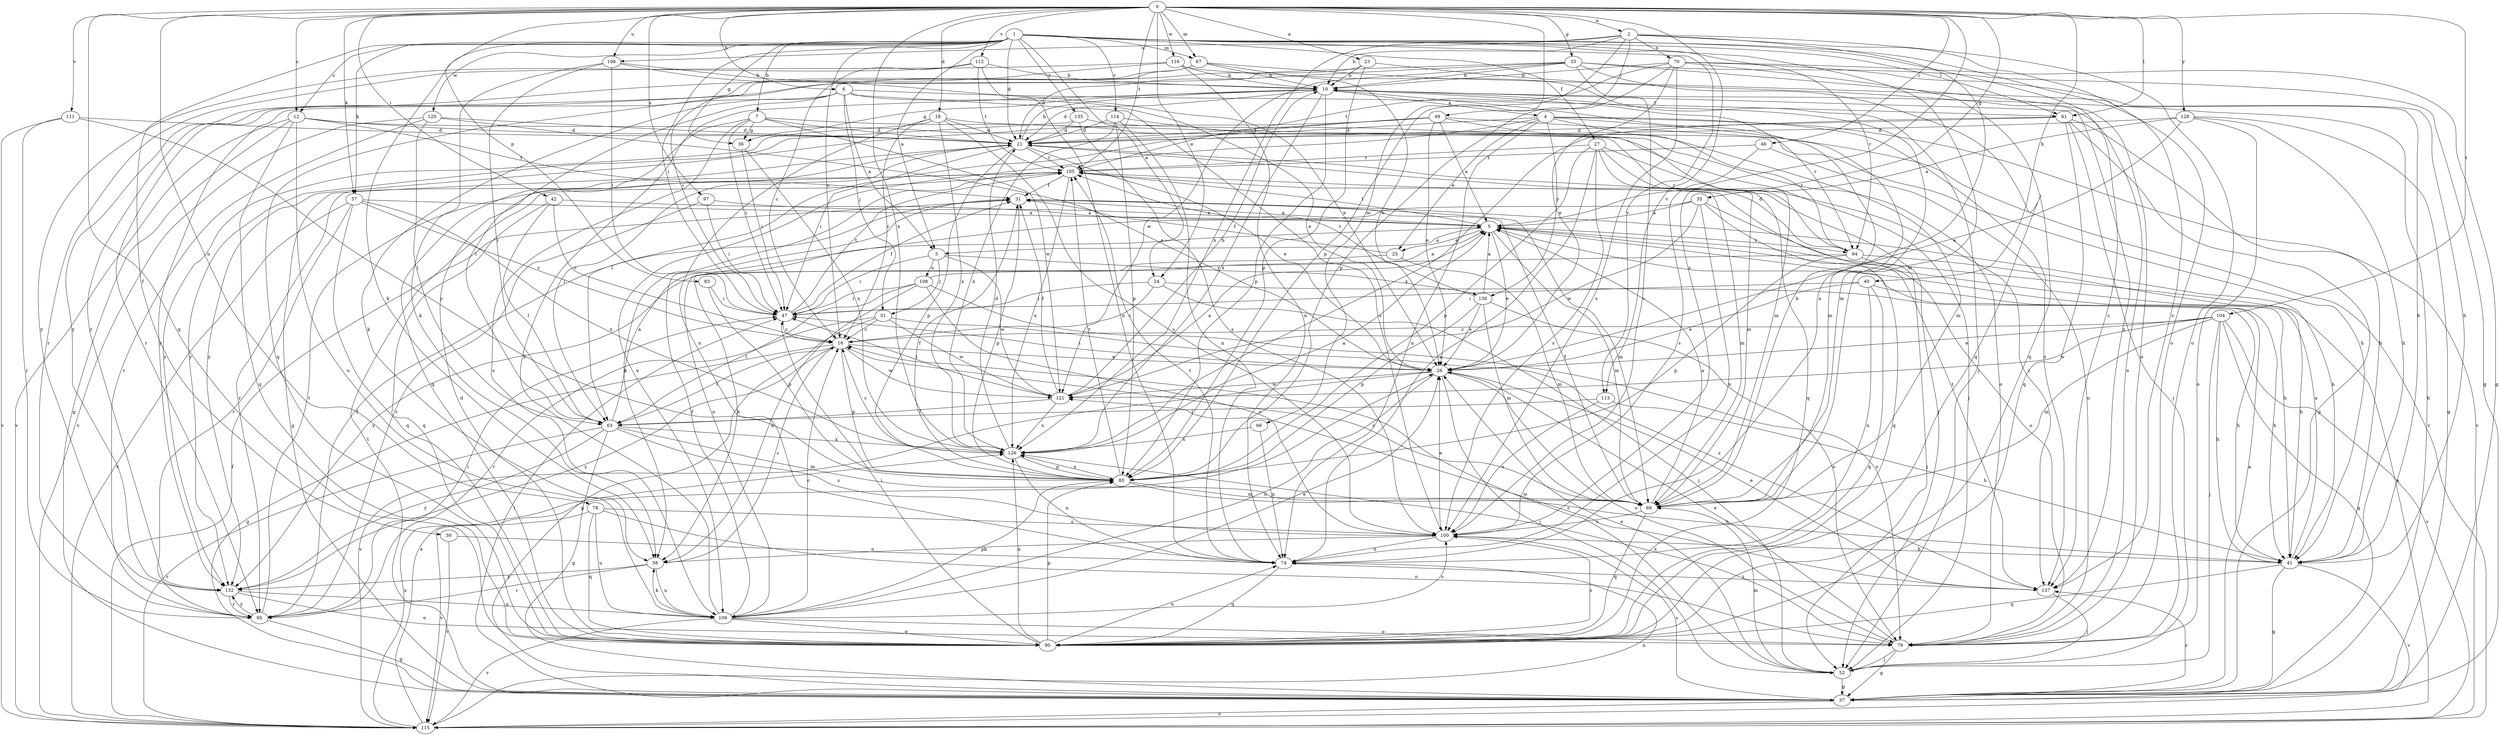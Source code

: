 strict digraph  {
0;
1;
2;
3;
4;
5;
6;
7;
10;
12;
16;
18;
21;
23;
24;
25;
26;
27;
30;
31;
33;
35;
36;
37;
40;
41;
42;
46;
47;
49;
51;
52;
57;
58;
61;
63;
66;
67;
69;
70;
74;
78;
79;
83;
85;
90;
94;
95;
97;
100;
104;
105;
106;
108;
109;
111;
112;
113;
114;
115;
116;
120;
121;
126;
128;
130;
132;
135;
137;
0 -> 2  [label=a];
0 -> 6  [label=b];
0 -> 12  [label=c];
0 -> 18  [label=d];
0 -> 23  [label=e];
0 -> 24  [label=e];
0 -> 33  [label=g];
0 -> 35  [label=g];
0 -> 40  [label=h];
0 -> 42  [label=i];
0 -> 46  [label=i];
0 -> 57  [label=k];
0 -> 61  [label=l];
0 -> 66  [label=m];
0 -> 67  [label=m];
0 -> 78  [label=o];
0 -> 83  [label=p];
0 -> 90  [label=q];
0 -> 97  [label=s];
0 -> 100  [label=s];
0 -> 104  [label=t];
0 -> 105  [label=t];
0 -> 106  [label=u];
0 -> 111  [label=v];
0 -> 112  [label=v];
0 -> 113  [label=v];
0 -> 116  [label=w];
0 -> 126  [label=x];
0 -> 128  [label=y];
1 -> 3  [label=a];
1 -> 7  [label=b];
1 -> 12  [label=c];
1 -> 16  [label=c];
1 -> 21  [label=d];
1 -> 24  [label=e];
1 -> 27  [label=f];
1 -> 30  [label=f];
1 -> 36  [label=g];
1 -> 47  [label=i];
1 -> 57  [label=k];
1 -> 58  [label=k];
1 -> 61  [label=l];
1 -> 67  [label=m];
1 -> 69  [label=m];
1 -> 79  [label=o];
1 -> 94  [label=r];
1 -> 113  [label=v];
1 -> 114  [label=v];
1 -> 120  [label=w];
1 -> 135  [label=z];
1 -> 137  [label=z];
2 -> 10  [label=b];
2 -> 49  [label=j];
2 -> 70  [label=n];
2 -> 74  [label=n];
2 -> 79  [label=o];
2 -> 85  [label=p];
2 -> 106  [label=u];
2 -> 126  [label=x];
2 -> 137  [label=z];
3 -> 47  [label=i];
3 -> 51  [label=j];
3 -> 108  [label=u];
3 -> 121  [label=w];
3 -> 130  [label=y];
4 -> 21  [label=d];
4 -> 25  [label=e];
4 -> 69  [label=m];
4 -> 74  [label=n];
4 -> 94  [label=r];
4 -> 109  [label=u];
4 -> 115  [label=v];
4 -> 130  [label=y];
4 -> 137  [label=z];
5 -> 3  [label=a];
5 -> 25  [label=e];
5 -> 26  [label=e];
5 -> 41  [label=h];
5 -> 69  [label=m];
5 -> 94  [label=r];
5 -> 105  [label=t];
6 -> 3  [label=a];
6 -> 26  [label=e];
6 -> 51  [label=j];
6 -> 58  [label=k];
6 -> 61  [label=l];
6 -> 63  [label=l];
6 -> 100  [label=s];
6 -> 132  [label=y];
7 -> 21  [label=d];
7 -> 36  [label=g];
7 -> 47  [label=i];
7 -> 52  [label=j];
7 -> 90  [label=q];
7 -> 109  [label=u];
7 -> 121  [label=w];
10 -> 4  [label=a];
10 -> 21  [label=d];
10 -> 36  [label=g];
10 -> 69  [label=m];
10 -> 79  [label=o];
10 -> 85  [label=p];
10 -> 94  [label=r];
10 -> 126  [label=x];
12 -> 21  [label=d];
12 -> 31  [label=f];
12 -> 37  [label=g];
12 -> 90  [label=q];
12 -> 94  [label=r];
12 -> 109  [label=u];
12 -> 115  [label=v];
16 -> 26  [label=e];
16 -> 37  [label=g];
16 -> 63  [label=l];
16 -> 85  [label=p];
16 -> 121  [label=w];
16 -> 132  [label=y];
18 -> 16  [label=c];
18 -> 21  [label=d];
18 -> 41  [label=h];
18 -> 74  [label=n];
18 -> 100  [label=s];
18 -> 126  [label=x];
18 -> 132  [label=y];
21 -> 10  [label=b];
21 -> 26  [label=e];
21 -> 37  [label=g];
21 -> 47  [label=i];
21 -> 52  [label=j];
21 -> 63  [label=l];
21 -> 85  [label=p];
21 -> 105  [label=t];
23 -> 10  [label=b];
23 -> 47  [label=i];
23 -> 85  [label=p];
23 -> 137  [label=z];
24 -> 16  [label=c];
24 -> 41  [label=h];
24 -> 47  [label=i];
24 -> 52  [label=j];
25 -> 31  [label=f];
25 -> 58  [label=k];
25 -> 69  [label=m];
26 -> 47  [label=i];
26 -> 52  [label=j];
26 -> 79  [label=o];
26 -> 109  [label=u];
26 -> 115  [label=v];
26 -> 121  [label=w];
27 -> 69  [label=m];
27 -> 74  [label=n];
27 -> 85  [label=p];
27 -> 90  [label=q];
27 -> 100  [label=s];
27 -> 105  [label=t];
27 -> 137  [label=z];
30 -> 74  [label=n];
30 -> 115  [label=v];
31 -> 5  [label=a];
31 -> 41  [label=h];
31 -> 69  [label=m];
31 -> 85  [label=p];
33 -> 10  [label=b];
33 -> 21  [label=d];
33 -> 37  [label=g];
33 -> 79  [label=o];
33 -> 90  [label=q];
33 -> 95  [label=r];
33 -> 100  [label=s];
33 -> 121  [label=w];
35 -> 5  [label=a];
35 -> 74  [label=n];
35 -> 79  [label=o];
35 -> 90  [label=q];
35 -> 109  [label=u];
35 -> 121  [label=w];
36 -> 47  [label=i];
36 -> 126  [label=x];
37 -> 5  [label=a];
37 -> 10  [label=b];
37 -> 47  [label=i];
37 -> 100  [label=s];
37 -> 105  [label=t];
37 -> 115  [label=v];
37 -> 137  [label=z];
40 -> 26  [label=e];
40 -> 41  [label=h];
40 -> 47  [label=i];
40 -> 74  [label=n];
40 -> 90  [label=q];
41 -> 5  [label=a];
41 -> 37  [label=g];
41 -> 90  [label=q];
41 -> 115  [label=v];
42 -> 5  [label=a];
42 -> 16  [label=c];
42 -> 63  [label=l];
42 -> 90  [label=q];
46 -> 79  [label=o];
46 -> 100  [label=s];
46 -> 105  [label=t];
47 -> 16  [label=c];
47 -> 31  [label=f];
47 -> 105  [label=t];
49 -> 5  [label=a];
49 -> 21  [label=d];
49 -> 26  [label=e];
49 -> 63  [label=l];
49 -> 69  [label=m];
49 -> 115  [label=v];
49 -> 132  [label=y];
51 -> 16  [label=c];
51 -> 37  [label=g];
51 -> 95  [label=r];
51 -> 121  [label=w];
51 -> 137  [label=z];
52 -> 16  [label=c];
52 -> 26  [label=e];
52 -> 37  [label=g];
52 -> 69  [label=m];
57 -> 5  [label=a];
57 -> 16  [label=c];
57 -> 90  [label=q];
57 -> 95  [label=r];
57 -> 115  [label=v];
57 -> 126  [label=x];
58 -> 16  [label=c];
58 -> 95  [label=r];
58 -> 109  [label=u];
58 -> 132  [label=y];
61 -> 21  [label=d];
61 -> 37  [label=g];
61 -> 41  [label=h];
61 -> 52  [label=j];
61 -> 90  [label=q];
61 -> 126  [label=x];
63 -> 5  [label=a];
63 -> 37  [label=g];
63 -> 69  [label=m];
63 -> 100  [label=s];
63 -> 115  [label=v];
63 -> 126  [label=x];
63 -> 132  [label=y];
66 -> 74  [label=n];
66 -> 126  [label=x];
67 -> 10  [label=b];
67 -> 26  [label=e];
67 -> 41  [label=h];
67 -> 90  [label=q];
67 -> 132  [label=y];
69 -> 5  [label=a];
69 -> 10  [label=b];
69 -> 16  [label=c];
69 -> 31  [label=f];
69 -> 90  [label=q];
69 -> 100  [label=s];
70 -> 10  [label=b];
70 -> 26  [label=e];
70 -> 37  [label=g];
70 -> 41  [label=h];
70 -> 85  [label=p];
70 -> 90  [label=q];
70 -> 100  [label=s];
70 -> 105  [label=t];
74 -> 90  [label=q];
74 -> 105  [label=t];
74 -> 137  [label=z];
78 -> 79  [label=o];
78 -> 90  [label=q];
78 -> 100  [label=s];
78 -> 109  [label=u];
78 -> 115  [label=v];
79 -> 26  [label=e];
79 -> 37  [label=g];
79 -> 52  [label=j];
79 -> 126  [label=x];
83 -> 47  [label=i];
83 -> 85  [label=p];
85 -> 31  [label=f];
85 -> 41  [label=h];
85 -> 69  [label=m];
85 -> 105  [label=t];
85 -> 126  [label=x];
90 -> 21  [label=d];
90 -> 47  [label=i];
90 -> 74  [label=n];
90 -> 85  [label=p];
90 -> 100  [label=s];
90 -> 126  [label=x];
94 -> 21  [label=d];
94 -> 41  [label=h];
94 -> 52  [label=j];
94 -> 85  [label=p];
94 -> 132  [label=y];
95 -> 31  [label=f];
95 -> 37  [label=g];
95 -> 47  [label=i];
95 -> 105  [label=t];
95 -> 132  [label=y];
97 -> 5  [label=a];
97 -> 47  [label=i];
97 -> 95  [label=r];
100 -> 26  [label=e];
100 -> 41  [label=h];
100 -> 58  [label=k];
100 -> 74  [label=n];
104 -> 16  [label=c];
104 -> 26  [label=e];
104 -> 37  [label=g];
104 -> 41  [label=h];
104 -> 52  [label=j];
104 -> 69  [label=m];
104 -> 115  [label=v];
104 -> 121  [label=w];
105 -> 31  [label=f];
105 -> 58  [label=k];
105 -> 69  [label=m];
105 -> 95  [label=r];
105 -> 126  [label=x];
106 -> 10  [label=b];
106 -> 26  [label=e];
106 -> 47  [label=i];
106 -> 58  [label=k];
106 -> 63  [label=l];
108 -> 5  [label=a];
108 -> 47  [label=i];
108 -> 58  [label=k];
108 -> 63  [label=l];
108 -> 79  [label=o];
108 -> 100  [label=s];
109 -> 10  [label=b];
109 -> 16  [label=c];
109 -> 26  [label=e];
109 -> 31  [label=f];
109 -> 58  [label=k];
109 -> 79  [label=o];
109 -> 85  [label=p];
109 -> 90  [label=q];
109 -> 100  [label=s];
109 -> 115  [label=v];
111 -> 21  [label=d];
111 -> 85  [label=p];
111 -> 95  [label=r];
111 -> 115  [label=v];
112 -> 10  [label=b];
112 -> 16  [label=c];
112 -> 74  [label=n];
112 -> 105  [label=t];
112 -> 132  [label=y];
113 -> 41  [label=h];
113 -> 63  [label=l];
113 -> 100  [label=s];
114 -> 21  [label=d];
114 -> 69  [label=m];
114 -> 74  [label=n];
114 -> 85  [label=p];
114 -> 126  [label=x];
115 -> 5  [label=a];
115 -> 26  [label=e];
115 -> 31  [label=f];
115 -> 74  [label=n];
115 -> 126  [label=x];
116 -> 10  [label=b];
116 -> 52  [label=j];
116 -> 74  [label=n];
116 -> 95  [label=r];
116 -> 132  [label=y];
120 -> 21  [label=d];
120 -> 26  [label=e];
120 -> 63  [label=l];
120 -> 95  [label=r];
120 -> 115  [label=v];
121 -> 5  [label=a];
121 -> 10  [label=b];
121 -> 31  [label=f];
121 -> 47  [label=i];
121 -> 63  [label=l];
121 -> 126  [label=x];
126 -> 5  [label=a];
126 -> 16  [label=c];
126 -> 21  [label=d];
126 -> 74  [label=n];
126 -> 85  [label=p];
128 -> 5  [label=a];
128 -> 21  [label=d];
128 -> 26  [label=e];
128 -> 37  [label=g];
128 -> 41  [label=h];
128 -> 79  [label=o];
130 -> 5  [label=a];
130 -> 26  [label=e];
130 -> 69  [label=m];
130 -> 79  [label=o];
130 -> 85  [label=p];
130 -> 105  [label=t];
132 -> 79  [label=o];
132 -> 95  [label=r];
132 -> 109  [label=u];
135 -> 21  [label=d];
135 -> 79  [label=o];
135 -> 100  [label=s];
135 -> 132  [label=y];
137 -> 26  [label=e];
137 -> 52  [label=j];
137 -> 105  [label=t];
137 -> 121  [label=w];
}
